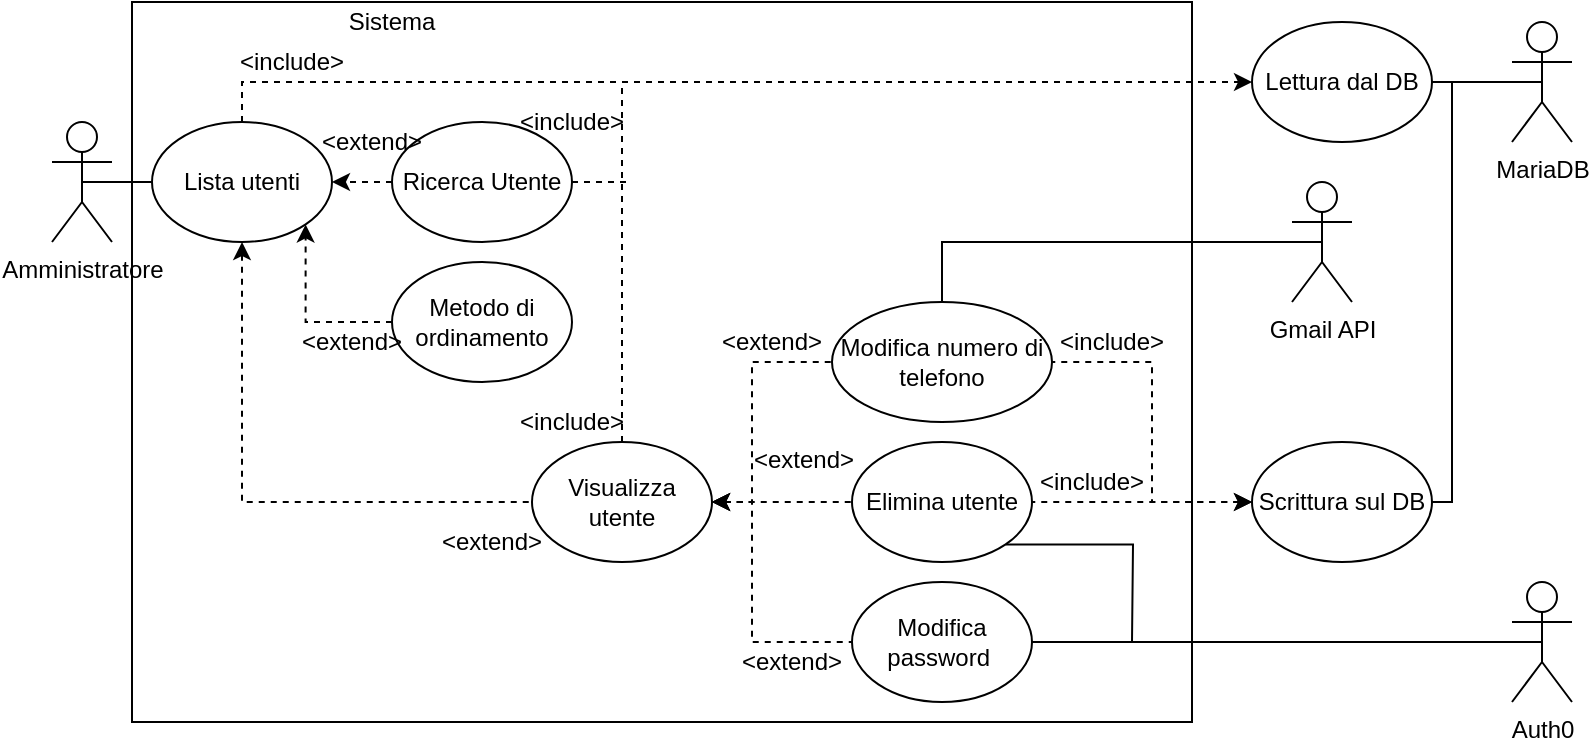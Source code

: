 <mxfile version="14.6.13" type="device"><diagram id="YrmtrR5xhW-ZRNekcNNf" name="Pagina-1"><mxGraphModel dx="1790" dy="461" grid="1" gridSize="10" guides="1" tooltips="1" connect="1" arrows="1" fold="1" page="1" pageScale="1" pageWidth="1169" pageHeight="827" math="0" shadow="0"><root><mxCell id="0"/><mxCell id="1" parent="0"/><mxCell id="S2Il4-gj3eRYtpD2-yac-80" value="" style="rounded=0;whiteSpace=wrap;html=1;" parent="1" vertex="1"><mxGeometry x="40" width="530" height="360" as="geometry"/></mxCell><mxCell id="S2Il4-gj3eRYtpD2-yac-32" style="edgeStyle=orthogonalEdgeStyle;rounded=0;orthogonalLoop=1;jettySize=auto;html=1;exitX=0.5;exitY=0.5;exitDx=0;exitDy=0;exitPerimeter=0;entryX=0;entryY=0.5;entryDx=0;entryDy=0;startArrow=none;startFill=0;endArrow=none;endFill=0;" parent="1" source="XUO789_bz-ScpYC1_BGr-11" target="S2Il4-gj3eRYtpD2-yac-15" edge="1"><mxGeometry relative="1" as="geometry"/></mxCell><mxCell id="XUO789_bz-ScpYC1_BGr-11" value="Amministratore" style="shape=umlActor;verticalLabelPosition=bottom;verticalAlign=top;html=1;outlineConnect=0;" parent="1" vertex="1"><mxGeometry y="60" width="30" height="60" as="geometry"/></mxCell><mxCell id="S2Il4-gj3eRYtpD2-yac-49" style="edgeStyle=orthogonalEdgeStyle;rounded=0;orthogonalLoop=1;jettySize=auto;html=1;exitX=0.5;exitY=0;exitDx=0;exitDy=0;startArrow=none;startFill=0;endArrow=classic;endFill=1;dashed=1;" parent="1" source="S2Il4-gj3eRYtpD2-yac-15" target="S2Il4-gj3eRYtpD2-yac-19" edge="1"><mxGeometry relative="1" as="geometry"/></mxCell><mxCell id="S2Il4-gj3eRYtpD2-yac-58" style="edgeStyle=orthogonalEdgeStyle;rounded=0;orthogonalLoop=1;jettySize=auto;html=1;exitX=0.5;exitY=1;exitDx=0;exitDy=0;entryX=0;entryY=0.5;entryDx=0;entryDy=0;dashed=1;startArrow=classic;startFill=1;endArrow=none;endFill=0;" parent="1" source="S2Il4-gj3eRYtpD2-yac-15" target="S2Il4-gj3eRYtpD2-yac-52" edge="1"><mxGeometry relative="1" as="geometry"/></mxCell><mxCell id="S2Il4-gj3eRYtpD2-yac-15" value="Lista utenti" style="ellipse;whiteSpace=wrap;html=1;" parent="1" vertex="1"><mxGeometry x="50" y="60" width="90" height="60" as="geometry"/></mxCell><mxCell id="S2Il4-gj3eRYtpD2-yac-16" value="MariaDB" style="shape=umlActor;verticalLabelPosition=bottom;verticalAlign=top;html=1;outlineConnect=0;" parent="1" vertex="1"><mxGeometry x="730" y="10" width="30" height="60" as="geometry"/></mxCell><mxCell id="S2Il4-gj3eRYtpD2-yac-64" style="edgeStyle=orthogonalEdgeStyle;rounded=0;orthogonalLoop=1;jettySize=auto;html=1;exitX=0;exitY=0.5;exitDx=0;exitDy=0;entryX=1;entryY=0.5;entryDx=0;entryDy=0;dashed=1;startArrow=classic;startFill=1;endArrow=none;endFill=0;" parent="1" source="S2Il4-gj3eRYtpD2-yac-17" target="S2Il4-gj3eRYtpD2-yac-53" edge="1"><mxGeometry relative="1" as="geometry"><Array as="points"><mxPoint x="550" y="250"/><mxPoint x="550" y="180"/></Array></mxGeometry></mxCell><mxCell id="S2Il4-gj3eRYtpD2-yac-65" style="edgeStyle=orthogonalEdgeStyle;rounded=0;orthogonalLoop=1;jettySize=auto;html=1;exitX=0;exitY=0.5;exitDx=0;exitDy=0;entryX=1;entryY=0.5;entryDx=0;entryDy=0;dashed=1;startArrow=classic;startFill=1;endArrow=none;endFill=0;" parent="1" source="S2Il4-gj3eRYtpD2-yac-17" target="S2Il4-gj3eRYtpD2-yac-54" edge="1"><mxGeometry relative="1" as="geometry"/></mxCell><mxCell id="S2Il4-gj3eRYtpD2-yac-67" style="edgeStyle=orthogonalEdgeStyle;rounded=0;orthogonalLoop=1;jettySize=auto;html=1;exitX=0.5;exitY=0;exitDx=0;exitDy=0;entryX=0.5;entryY=0.5;entryDx=0;entryDy=0;entryPerimeter=0;startArrow=none;startFill=0;endArrow=none;endFill=0;" parent="1" source="S2Il4-gj3eRYtpD2-yac-17" target="S2Il4-gj3eRYtpD2-yac-16" edge="1"><mxGeometry relative="1" as="geometry"><Array as="points"><mxPoint x="645" y="250"/><mxPoint x="700" y="250"/><mxPoint x="700" y="40"/></Array></mxGeometry></mxCell><mxCell id="S2Il4-gj3eRYtpD2-yac-17" value="Scrittura sul DB" style="ellipse;whiteSpace=wrap;html=1;" parent="1" vertex="1"><mxGeometry x="600" y="220" width="90" height="60" as="geometry"/></mxCell><mxCell id="S2Il4-gj3eRYtpD2-yac-48" style="edgeStyle=orthogonalEdgeStyle;rounded=0;orthogonalLoop=1;jettySize=auto;html=1;exitX=1;exitY=0.5;exitDx=0;exitDy=0;entryX=0.5;entryY=0.5;entryDx=0;entryDy=0;entryPerimeter=0;startArrow=none;startFill=0;endArrow=none;endFill=0;" parent="1" source="S2Il4-gj3eRYtpD2-yac-19" target="S2Il4-gj3eRYtpD2-yac-16" edge="1"><mxGeometry relative="1" as="geometry"/></mxCell><mxCell id="S2Il4-gj3eRYtpD2-yac-19" value="Lettura dal DB" style="ellipse;whiteSpace=wrap;html=1;" parent="1" vertex="1"><mxGeometry x="600" y="10" width="90" height="60" as="geometry"/></mxCell><mxCell id="S2Il4-gj3eRYtpD2-yac-50" value="&amp;lt;include&amp;gt;" style="text;html=1;strokeColor=none;fillColor=none;align=center;verticalAlign=middle;whiteSpace=wrap;rounded=0;" parent="1" vertex="1"><mxGeometry x="100" y="20" width="40" height="20" as="geometry"/></mxCell><mxCell id="S2Il4-gj3eRYtpD2-yac-59" style="edgeStyle=orthogonalEdgeStyle;rounded=0;orthogonalLoop=1;jettySize=auto;html=1;exitX=1;exitY=0.5;exitDx=0;exitDy=0;dashed=1;startArrow=classic;startFill=1;endArrow=none;endFill=0;" parent="1" source="S2Il4-gj3eRYtpD2-yac-52" target="S2Il4-gj3eRYtpD2-yac-53" edge="1"><mxGeometry relative="1" as="geometry"><Array as="points"><mxPoint x="350" y="250"/><mxPoint x="350" y="180"/></Array></mxGeometry></mxCell><mxCell id="S2Il4-gj3eRYtpD2-yac-61" style="edgeStyle=orthogonalEdgeStyle;rounded=0;orthogonalLoop=1;jettySize=auto;html=1;exitX=1;exitY=0.5;exitDx=0;exitDy=0;dashed=1;startArrow=classic;startFill=1;endArrow=none;endFill=0;" parent="1" source="S2Il4-gj3eRYtpD2-yac-52" target="S2Il4-gj3eRYtpD2-yac-54" edge="1"><mxGeometry relative="1" as="geometry"/></mxCell><mxCell id="S2Il4-gj3eRYtpD2-yac-62" style="edgeStyle=orthogonalEdgeStyle;rounded=0;orthogonalLoop=1;jettySize=auto;html=1;exitX=1;exitY=0.5;exitDx=0;exitDy=0;entryX=0;entryY=0.5;entryDx=0;entryDy=0;dashed=1;startArrow=classic;startFill=1;endArrow=none;endFill=0;" parent="1" source="S2Il4-gj3eRYtpD2-yac-52" target="S2Il4-gj3eRYtpD2-yac-55" edge="1"><mxGeometry relative="1" as="geometry"><Array as="points"><mxPoint x="350" y="250"/><mxPoint x="350" y="320"/></Array></mxGeometry></mxCell><mxCell id="GKtpQ8zCQZb_nVqHmdvd-3" style="edgeStyle=orthogonalEdgeStyle;rounded=0;orthogonalLoop=1;jettySize=auto;html=1;exitX=0.5;exitY=0;exitDx=0;exitDy=0;dashed=1;endArrow=none;endFill=0;" edge="1" parent="1" source="S2Il4-gj3eRYtpD2-yac-52"><mxGeometry relative="1" as="geometry"><mxPoint x="285" y="40" as="targetPoint"/></mxGeometry></mxCell><mxCell id="S2Il4-gj3eRYtpD2-yac-52" value="Visualizza utente" style="ellipse;whiteSpace=wrap;html=1;" parent="1" vertex="1"><mxGeometry x="240" y="220" width="90" height="60" as="geometry"/></mxCell><mxCell id="GKtpQ8zCQZb_nVqHmdvd-13" style="edgeStyle=orthogonalEdgeStyle;rounded=0;orthogonalLoop=1;jettySize=auto;html=1;exitX=0.5;exitY=0;exitDx=0;exitDy=0;entryX=0.5;entryY=0.5;entryDx=0;entryDy=0;entryPerimeter=0;startArrow=none;startFill=0;endArrow=none;endFill=0;" edge="1" parent="1" source="S2Il4-gj3eRYtpD2-yac-53" target="GKtpQ8zCQZb_nVqHmdvd-11"><mxGeometry relative="1" as="geometry"/></mxCell><mxCell id="S2Il4-gj3eRYtpD2-yac-53" value="Modifica numero di telefono" style="ellipse;whiteSpace=wrap;html=1;" parent="1" vertex="1"><mxGeometry x="390" y="150" width="110" height="60" as="geometry"/></mxCell><mxCell id="GKtpQ8zCQZb_nVqHmdvd-10" style="edgeStyle=orthogonalEdgeStyle;rounded=0;orthogonalLoop=1;jettySize=auto;html=1;exitX=1;exitY=1;exitDx=0;exitDy=0;endArrow=none;endFill=0;startArrow=none;startFill=0;" edge="1" parent="1" source="S2Il4-gj3eRYtpD2-yac-54"><mxGeometry relative="1" as="geometry"><mxPoint x="540" y="320" as="targetPoint"/></mxGeometry></mxCell><mxCell id="S2Il4-gj3eRYtpD2-yac-54" value="Elimina utente" style="ellipse;whiteSpace=wrap;html=1;" parent="1" vertex="1"><mxGeometry x="400" y="220" width="90" height="60" as="geometry"/></mxCell><mxCell id="S2Il4-gj3eRYtpD2-yac-79" style="edgeStyle=orthogonalEdgeStyle;rounded=0;orthogonalLoop=1;jettySize=auto;html=1;exitX=1;exitY=0.5;exitDx=0;exitDy=0;entryX=0.5;entryY=0.5;entryDx=0;entryDy=0;entryPerimeter=0;startArrow=none;startFill=0;endArrow=none;endFill=0;" parent="1" source="S2Il4-gj3eRYtpD2-yac-55" target="S2Il4-gj3eRYtpD2-yac-77" edge="1"><mxGeometry relative="1" as="geometry"/></mxCell><mxCell id="S2Il4-gj3eRYtpD2-yac-55" value="Modifica password&amp;nbsp;" style="ellipse;whiteSpace=wrap;html=1;" parent="1" vertex="1"><mxGeometry x="400" y="290" width="90" height="60" as="geometry"/></mxCell><mxCell id="S2Il4-gj3eRYtpD2-yac-68" value="&amp;lt;include&amp;gt;" style="text;html=1;strokeColor=none;fillColor=none;align=center;verticalAlign=middle;whiteSpace=wrap;rounded=0;" parent="1" vertex="1"><mxGeometry x="510" y="160" width="40" height="20" as="geometry"/></mxCell><mxCell id="S2Il4-gj3eRYtpD2-yac-69" value="&amp;lt;include&amp;gt;" style="text;html=1;strokeColor=none;fillColor=none;align=center;verticalAlign=middle;whiteSpace=wrap;rounded=0;" parent="1" vertex="1"><mxGeometry x="500" y="230" width="40" height="20" as="geometry"/></mxCell><mxCell id="S2Il4-gj3eRYtpD2-yac-71" value="&amp;lt;extend&amp;gt;" style="text;html=1;strokeColor=none;fillColor=none;align=center;verticalAlign=middle;whiteSpace=wrap;rounded=0;" parent="1" vertex="1"><mxGeometry x="340" y="160" width="40" height="20" as="geometry"/></mxCell><mxCell id="S2Il4-gj3eRYtpD2-yac-72" value="&amp;lt;extend&amp;gt;" style="text;html=1;strokeColor=none;fillColor=none;align=center;verticalAlign=middle;whiteSpace=wrap;rounded=0;" parent="1" vertex="1"><mxGeometry x="200" y="260" width="40" height="20" as="geometry"/></mxCell><mxCell id="S2Il4-gj3eRYtpD2-yac-73" value="&amp;lt;include&amp;gt;" style="text;html=1;strokeColor=none;fillColor=none;align=center;verticalAlign=middle;whiteSpace=wrap;rounded=0;" parent="1" vertex="1"><mxGeometry x="240" y="200" width="40" height="20" as="geometry"/></mxCell><mxCell id="S2Il4-gj3eRYtpD2-yac-74" value="&amp;lt;extend&amp;gt;" style="text;html=1;strokeColor=none;fillColor=none;align=center;verticalAlign=middle;whiteSpace=wrap;rounded=0;" parent="1" vertex="1"><mxGeometry x="350" y="320" width="40" height="20" as="geometry"/></mxCell><mxCell id="S2Il4-gj3eRYtpD2-yac-75" value="&amp;lt;extend&amp;gt;" style="text;html=1;strokeColor=none;fillColor=none;align=center;verticalAlign=middle;whiteSpace=wrap;rounded=0;" parent="1" vertex="1"><mxGeometry x="356" y="219" width="40" height="20" as="geometry"/></mxCell><mxCell id="S2Il4-gj3eRYtpD2-yac-77" value="Auth0" style="shape=umlActor;verticalLabelPosition=bottom;verticalAlign=top;html=1;outlineConnect=0;" parent="1" vertex="1"><mxGeometry x="730" y="290" width="30" height="60" as="geometry"/></mxCell><mxCell id="S2Il4-gj3eRYtpD2-yac-81" value="Sistema" style="text;html=1;strokeColor=none;fillColor=none;align=center;verticalAlign=middle;whiteSpace=wrap;rounded=0;" parent="1" vertex="1"><mxGeometry x="150" width="40" height="20" as="geometry"/></mxCell><mxCell id="GKtpQ8zCQZb_nVqHmdvd-4" style="edgeStyle=orthogonalEdgeStyle;rounded=0;orthogonalLoop=1;jettySize=auto;html=1;exitX=0;exitY=0.5;exitDx=0;exitDy=0;entryX=1;entryY=0.5;entryDx=0;entryDy=0;dashed=1;endArrow=classic;endFill=1;" edge="1" parent="1" source="GKtpQ8zCQZb_nVqHmdvd-1" target="S2Il4-gj3eRYtpD2-yac-15"><mxGeometry relative="1" as="geometry"/></mxCell><mxCell id="GKtpQ8zCQZb_nVqHmdvd-5" style="edgeStyle=orthogonalEdgeStyle;rounded=0;orthogonalLoop=1;jettySize=auto;html=1;exitX=1;exitY=0.5;exitDx=0;exitDy=0;dashed=1;endArrow=none;endFill=0;" edge="1" parent="1" source="GKtpQ8zCQZb_nVqHmdvd-1"><mxGeometry relative="1" as="geometry"><mxPoint x="290" y="90" as="targetPoint"/></mxGeometry></mxCell><mxCell id="GKtpQ8zCQZb_nVqHmdvd-1" value="Ricerca Utente" style="ellipse;whiteSpace=wrap;html=1;" vertex="1" parent="1"><mxGeometry x="170" y="60" width="90" height="60" as="geometry"/></mxCell><mxCell id="GKtpQ8zCQZb_nVqHmdvd-6" style="edgeStyle=orthogonalEdgeStyle;rounded=0;orthogonalLoop=1;jettySize=auto;html=1;exitX=0;exitY=0.5;exitDx=0;exitDy=0;entryX=1;entryY=1;entryDx=0;entryDy=0;dashed=1;endArrow=classic;endFill=1;" edge="1" parent="1" source="GKtpQ8zCQZb_nVqHmdvd-2" target="S2Il4-gj3eRYtpD2-yac-15"><mxGeometry relative="1" as="geometry"/></mxCell><mxCell id="GKtpQ8zCQZb_nVqHmdvd-2" value="Metodo di ordinamento" style="ellipse;whiteSpace=wrap;html=1;" vertex="1" parent="1"><mxGeometry x="170" y="130" width="90" height="60" as="geometry"/></mxCell><mxCell id="GKtpQ8zCQZb_nVqHmdvd-7" value="&amp;lt;extend&amp;gt;" style="text;html=1;strokeColor=none;fillColor=none;align=center;verticalAlign=middle;whiteSpace=wrap;rounded=0;" vertex="1" parent="1"><mxGeometry x="130" y="160" width="40" height="20" as="geometry"/></mxCell><mxCell id="GKtpQ8zCQZb_nVqHmdvd-8" value="&amp;lt;extend&amp;gt;" style="text;html=1;strokeColor=none;fillColor=none;align=center;verticalAlign=middle;whiteSpace=wrap;rounded=0;" vertex="1" parent="1"><mxGeometry x="140" y="60" width="40" height="20" as="geometry"/></mxCell><mxCell id="GKtpQ8zCQZb_nVqHmdvd-9" value="&amp;lt;include&amp;gt;" style="text;html=1;strokeColor=none;fillColor=none;align=center;verticalAlign=middle;whiteSpace=wrap;rounded=0;" vertex="1" parent="1"><mxGeometry x="240" y="50" width="40" height="20" as="geometry"/></mxCell><mxCell id="GKtpQ8zCQZb_nVqHmdvd-11" value="Gmail API" style="shape=umlActor;verticalLabelPosition=bottom;verticalAlign=top;html=1;outlineConnect=0;" vertex="1" parent="1"><mxGeometry x="620" y="90" width="30" height="60" as="geometry"/></mxCell></root></mxGraphModel></diagram></mxfile>